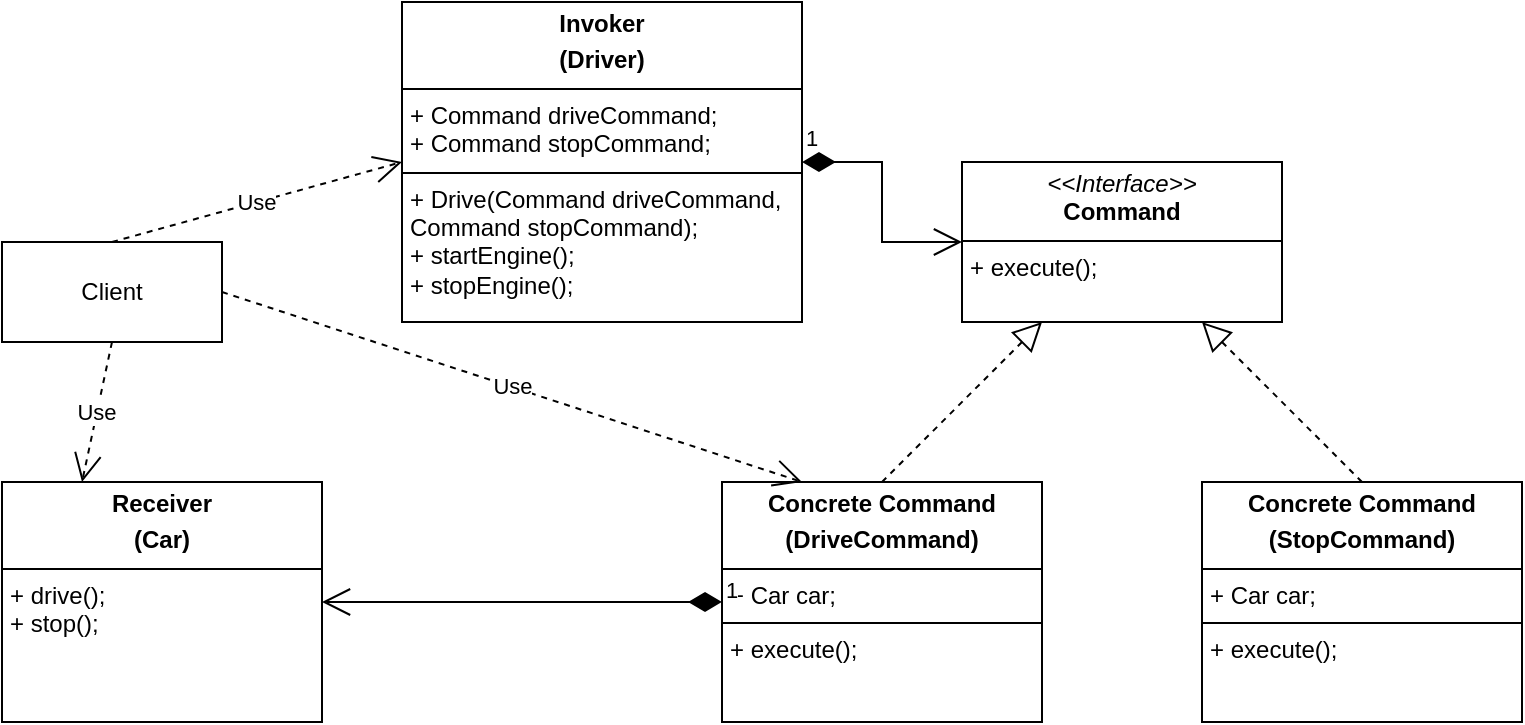 <mxfile version="22.1.22" type="embed">
  <diagram name="Страница — 1" id="VyfDncaD8QEaFiut8JsE">
    <mxGraphModel dx="646" dy="507" grid="1" gridSize="10" guides="1" tooltips="1" connect="1" arrows="1" fold="1" page="1" pageScale="1" pageWidth="1169" pageHeight="827" math="0" shadow="0">
      <root>
        <mxCell id="0" />
        <mxCell id="1" parent="0" />
        <mxCell id="_VJiG7mq7u-hvIx_2aHG-1" value="&lt;p style=&quot;margin:0px;margin-top:4px;text-align:center;&quot;&gt;&lt;b&gt;Invoker&lt;/b&gt;&lt;/p&gt;&lt;p style=&quot;margin:0px;margin-top:4px;text-align:center;&quot;&gt;&lt;b&gt;(Driver)&lt;/b&gt;&lt;/p&gt;&lt;hr size=&quot;1&quot; style=&quot;border-style:solid;&quot;&gt;&lt;p style=&quot;margin:0px;margin-left:4px;&quot;&gt;+ Command driveCommand;&lt;/p&gt;&lt;p style=&quot;margin:0px;margin-left:4px;&quot;&gt;+ Command stopCommand;&lt;/p&gt;&lt;hr size=&quot;1&quot; style=&quot;border-style:solid;&quot;&gt;&lt;p style=&quot;margin:0px;margin-left:4px;&quot;&gt;+ Drive(Command driveCommand, Command stopCommand);&lt;/p&gt;&lt;p style=&quot;margin:0px;margin-left:4px;&quot;&gt;+ startEngine();&lt;/p&gt;&lt;p style=&quot;margin:0px;margin-left:4px;&quot;&gt;+ stopEngine();&lt;/p&gt;&lt;p style=&quot;margin:0px;margin-left:4px;&quot;&gt;&lt;br&gt;&lt;/p&gt;" style="verticalAlign=top;align=left;overflow=fill;html=1;whiteSpace=wrap;" parent="1" vertex="1">
          <mxGeometry x="280" y="40" width="200" height="160" as="geometry" />
        </mxCell>
        <mxCell id="_VJiG7mq7u-hvIx_2aHG-2" value="Client" style="html=1;whiteSpace=wrap;" parent="1" vertex="1">
          <mxGeometry x="80" y="160" width="110" height="50" as="geometry" />
        </mxCell>
        <mxCell id="_VJiG7mq7u-hvIx_2aHG-3" value="&lt;p style=&quot;margin:0px;margin-top:4px;text-align:center;&quot;&gt;&lt;b&gt;Receiver&lt;/b&gt;&lt;/p&gt;&lt;p style=&quot;margin:0px;margin-top:4px;text-align:center;&quot;&gt;&lt;b&gt;(Car)&lt;/b&gt;&lt;/p&gt;&lt;hr size=&quot;1&quot; style=&quot;border-style:solid;&quot;&gt;&lt;p style=&quot;margin:0px;margin-left:4px;&quot;&gt;+ drive();&lt;/p&gt;&lt;p style=&quot;margin:0px;margin-left:4px;&quot;&gt;+ stop();&lt;/p&gt;" style="verticalAlign=top;align=left;overflow=fill;html=1;whiteSpace=wrap;" parent="1" vertex="1">
          <mxGeometry x="80" y="280" width="160" height="120" as="geometry" />
        </mxCell>
        <mxCell id="_VJiG7mq7u-hvIx_2aHG-4" value="&lt;p style=&quot;margin:0px;margin-top:4px;text-align:center;&quot;&gt;&lt;i&gt;&amp;lt;&amp;lt;Interface&amp;gt;&amp;gt;&lt;/i&gt;&lt;br&gt;&lt;b&gt;Command&lt;/b&gt;&lt;/p&gt;&lt;hr size=&quot;1&quot; style=&quot;border-style:solid;&quot;&gt;&lt;p style=&quot;margin:0px;margin-left:4px;&quot;&gt;+ execute();&lt;br&gt;&lt;/p&gt;" style="verticalAlign=top;align=left;overflow=fill;html=1;whiteSpace=wrap;" parent="1" vertex="1">
          <mxGeometry x="560" y="120" width="160" height="80" as="geometry" />
        </mxCell>
        <mxCell id="_VJiG7mq7u-hvIx_2aHG-5" value="&lt;p style=&quot;margin:0px;margin-top:4px;text-align:center;&quot;&gt;&lt;b&gt;Concrete Command&lt;/b&gt;&lt;/p&gt;&lt;p style=&quot;margin:0px;margin-top:4px;text-align:center;&quot;&gt;&lt;b&gt;(DriveCommand)&lt;/b&gt;&lt;/p&gt;&lt;hr size=&quot;1&quot; style=&quot;border-style:solid;&quot;&gt;&lt;p style=&quot;margin:0px;margin-left:4px;&quot;&gt;+ Car car;&lt;/p&gt;&lt;hr size=&quot;1&quot; style=&quot;border-style:solid;&quot;&gt;&lt;p style=&quot;margin:0px;margin-left:4px;&quot;&gt;+ execute();&lt;/p&gt;" style="verticalAlign=top;align=left;overflow=fill;html=1;whiteSpace=wrap;" parent="1" vertex="1">
          <mxGeometry x="440" y="280" width="160" height="120" as="geometry" />
        </mxCell>
        <mxCell id="_VJiG7mq7u-hvIx_2aHG-8" value="&lt;p style=&quot;margin:0px;margin-top:4px;text-align:center;&quot;&gt;&lt;b&gt;Concrete Command&lt;/b&gt;&lt;/p&gt;&lt;p style=&quot;margin:0px;margin-top:4px;text-align:center;&quot;&gt;&lt;b&gt;(StopCommand)&lt;/b&gt;&lt;/p&gt;&lt;hr size=&quot;1&quot; style=&quot;border-style:solid;&quot;&gt;&lt;p style=&quot;margin:0px;margin-left:4px;&quot;&gt;+ Car car;&lt;/p&gt;&lt;hr size=&quot;1&quot; style=&quot;border-style:solid;&quot;&gt;&lt;p style=&quot;margin:0px;margin-left:4px;&quot;&gt;+ execute();&lt;/p&gt;" style="verticalAlign=top;align=left;overflow=fill;html=1;whiteSpace=wrap;" parent="1" vertex="1">
          <mxGeometry x="680" y="280" width="160" height="120" as="geometry" />
        </mxCell>
        <mxCell id="_VJiG7mq7u-hvIx_2aHG-9" value="" style="endArrow=block;dashed=1;endFill=0;endSize=12;html=1;rounded=0;exitX=0.5;exitY=0;exitDx=0;exitDy=0;entryX=0.25;entryY=1;entryDx=0;entryDy=0;" parent="1" source="_VJiG7mq7u-hvIx_2aHG-5" target="_VJiG7mq7u-hvIx_2aHG-4" edge="1">
          <mxGeometry width="160" relative="1" as="geometry">
            <mxPoint x="500" y="290" as="sourcePoint" />
            <mxPoint x="660" y="290" as="targetPoint" />
          </mxGeometry>
        </mxCell>
        <mxCell id="_VJiG7mq7u-hvIx_2aHG-10" value="" style="endArrow=block;dashed=1;endFill=0;endSize=12;html=1;rounded=0;exitX=0.5;exitY=0;exitDx=0;exitDy=0;entryX=0.75;entryY=1;entryDx=0;entryDy=0;" parent="1" source="_VJiG7mq7u-hvIx_2aHG-8" target="_VJiG7mq7u-hvIx_2aHG-4" edge="1">
          <mxGeometry width="160" relative="1" as="geometry">
            <mxPoint x="500" y="290" as="sourcePoint" />
            <mxPoint x="660" y="290" as="targetPoint" />
          </mxGeometry>
        </mxCell>
        <mxCell id="_VJiG7mq7u-hvIx_2aHG-11" value="Use" style="endArrow=open;endSize=12;dashed=1;html=1;rounded=0;exitX=1;exitY=0.5;exitDx=0;exitDy=0;entryX=0.25;entryY=0;entryDx=0;entryDy=0;" parent="1" source="_VJiG7mq7u-hvIx_2aHG-2" target="_VJiG7mq7u-hvIx_2aHG-5" edge="1">
          <mxGeometry width="160" relative="1" as="geometry">
            <mxPoint x="500" y="290" as="sourcePoint" />
            <mxPoint x="660" y="290" as="targetPoint" />
          </mxGeometry>
        </mxCell>
        <mxCell id="2" value="1" style="endArrow=open;html=1;endSize=12;startArrow=diamondThin;startSize=14;startFill=1;edgeStyle=orthogonalEdgeStyle;align=left;verticalAlign=bottom;rounded=0;exitX=0;exitY=0.5;exitDx=0;exitDy=0;entryX=1;entryY=0.5;entryDx=0;entryDy=0;" edge="1" parent="1" source="_VJiG7mq7u-hvIx_2aHG-5" target="_VJiG7mq7u-hvIx_2aHG-3">
          <mxGeometry x="-1" y="3" relative="1" as="geometry">
            <mxPoint x="250" y="300" as="sourcePoint" />
            <mxPoint x="410" y="300" as="targetPoint" />
          </mxGeometry>
        </mxCell>
        <mxCell id="3" value="1" style="endArrow=open;html=1;endSize=12;startArrow=diamondThin;startSize=14;startFill=1;edgeStyle=orthogonalEdgeStyle;align=left;verticalAlign=bottom;rounded=0;exitX=1;exitY=0.5;exitDx=0;exitDy=0;entryX=0;entryY=0.5;entryDx=0;entryDy=0;" edge="1" parent="1" source="_VJiG7mq7u-hvIx_2aHG-1" target="_VJiG7mq7u-hvIx_2aHG-4">
          <mxGeometry x="-1" y="3" relative="1" as="geometry">
            <mxPoint x="250" y="300" as="sourcePoint" />
            <mxPoint x="410" y="300" as="targetPoint" />
          </mxGeometry>
        </mxCell>
        <mxCell id="5" value="Use" style="endArrow=open;endSize=12;dashed=1;html=1;rounded=0;exitX=0.5;exitY=1;exitDx=0;exitDy=0;entryX=0.25;entryY=0;entryDx=0;entryDy=0;" edge="1" parent="1" source="_VJiG7mq7u-hvIx_2aHG-2" target="_VJiG7mq7u-hvIx_2aHG-3">
          <mxGeometry width="160" relative="1" as="geometry">
            <mxPoint x="300" y="300" as="sourcePoint" />
            <mxPoint x="460" y="300" as="targetPoint" />
          </mxGeometry>
        </mxCell>
        <mxCell id="6" value="Use" style="endArrow=open;endSize=12;dashed=1;html=1;rounded=0;exitX=0.5;exitY=0;exitDx=0;exitDy=0;entryX=0;entryY=0.5;entryDx=0;entryDy=0;" edge="1" parent="1" source="_VJiG7mq7u-hvIx_2aHG-2" target="_VJiG7mq7u-hvIx_2aHG-1">
          <mxGeometry width="160" relative="1" as="geometry">
            <mxPoint x="300" y="300" as="sourcePoint" />
            <mxPoint x="460" y="300" as="targetPoint" />
          </mxGeometry>
        </mxCell>
      </root>
    </mxGraphModel>
  </diagram>
</mxfile>
